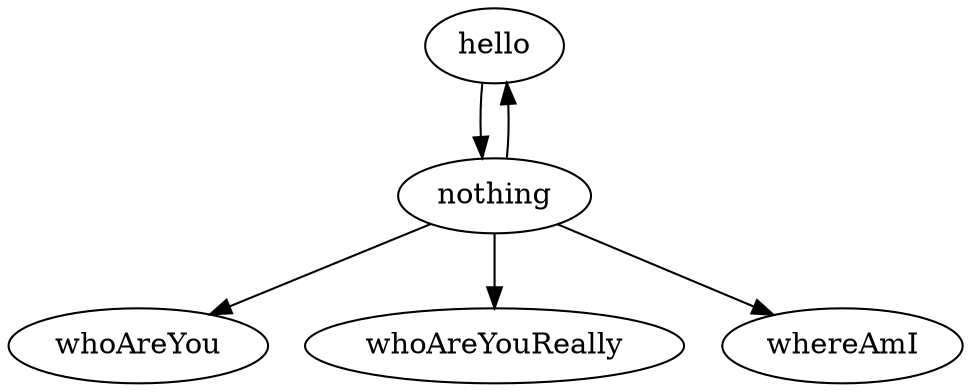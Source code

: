 digraph conversation {
    hello -> nothing
    nothing -> hello
    nothing -> whoAreYou
    nothing -> whoAreYouReally
    nothing -> whereAmI
}